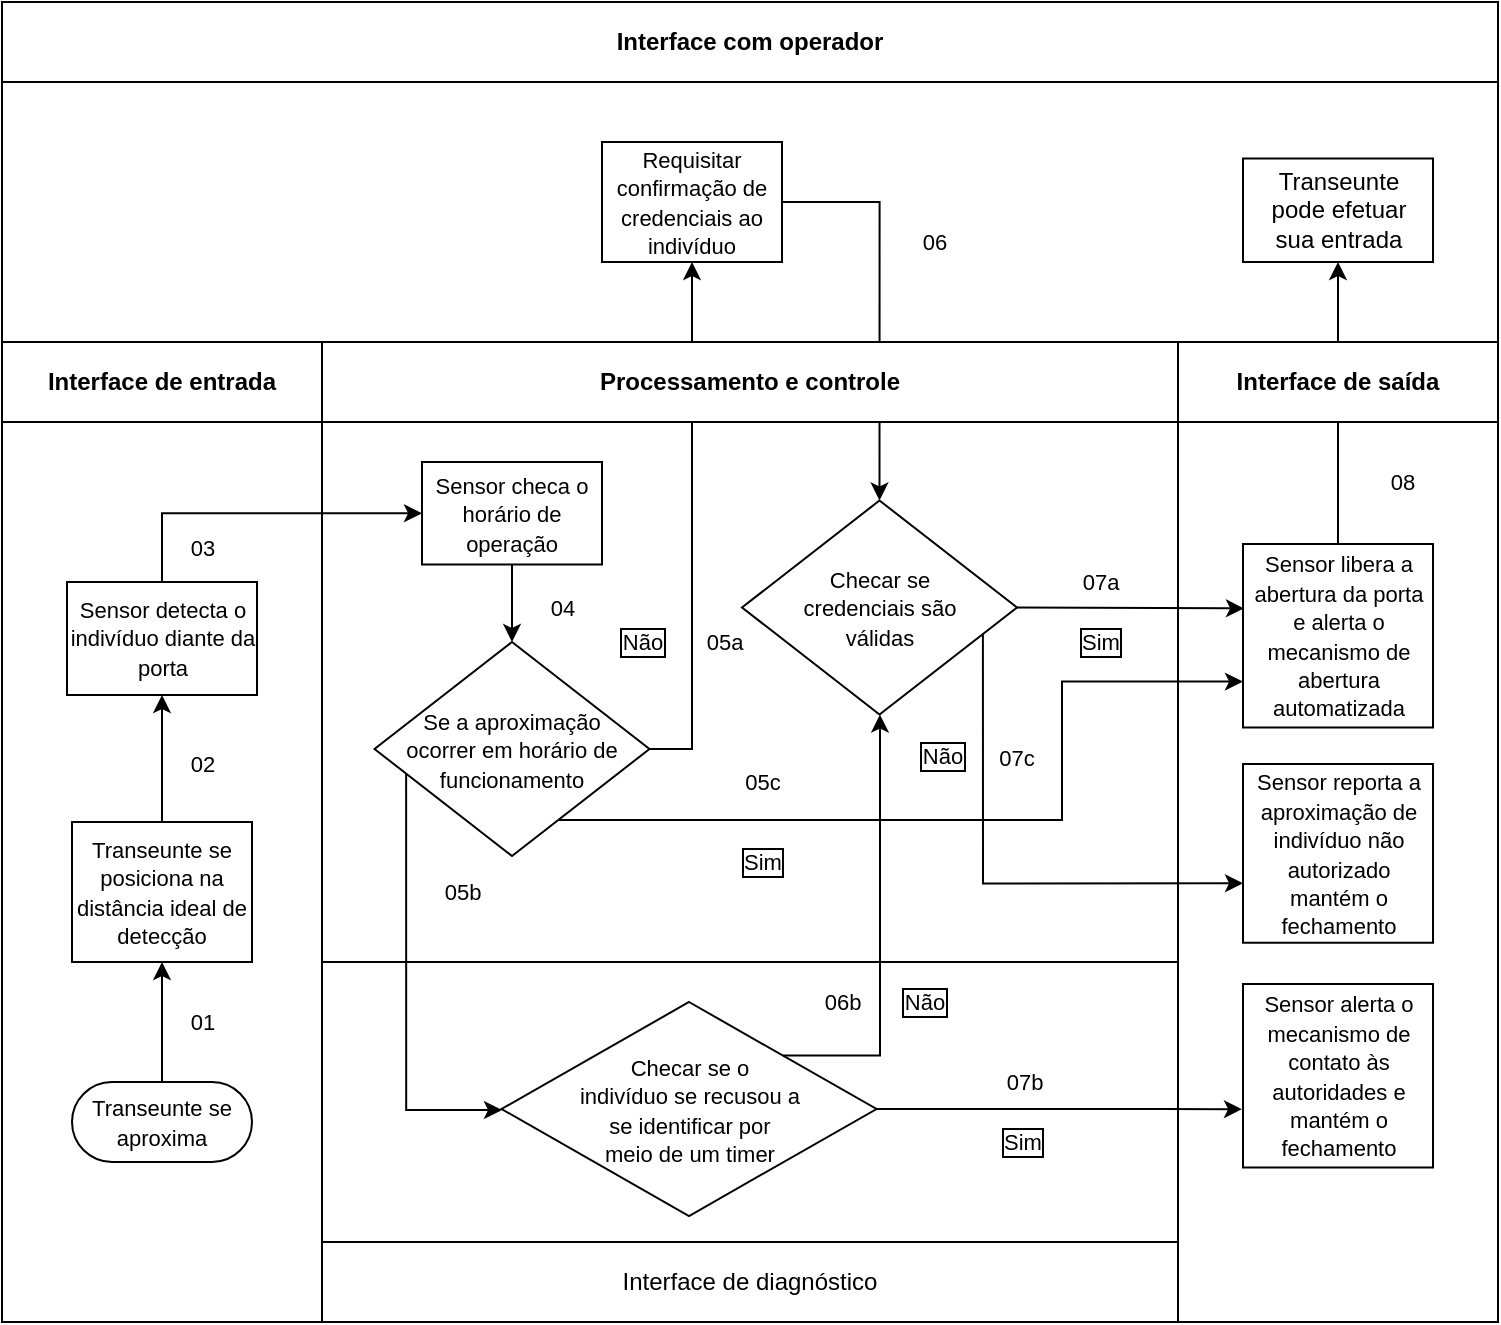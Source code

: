 <mxfile version="13.6.4" type="github" pages="2">
  <diagram id="kgpKYQtTHZ0yAKxKKP6v" name="Page-1">
    <mxGraphModel dx="-27" dy="938" grid="1" gridSize="10" guides="1" tooltips="1" connect="1" arrows="1" fold="1" page="1" pageScale="1" pageWidth="850" pageHeight="1100" math="0" shadow="0">
      <root>
        <mxCell id="0" />
        <mxCell id="1" parent="0" />
        <mxCell id="JGoEOjAj2-sULiIREY7c-90" value="&lt;div&gt;&lt;font style=&quot;font-size: 11px&quot;&gt;Checar se o &lt;br&gt;&lt;/font&gt;&lt;/div&gt;&lt;div&gt;&lt;font style=&quot;font-size: 11px&quot;&gt;indivíduo se recusou a &lt;br&gt;&lt;/font&gt;&lt;/div&gt;&lt;div&gt;&lt;font style=&quot;font-size: 11px&quot;&gt;se identificar por &lt;br&gt;&lt;/font&gt;&lt;/div&gt;&lt;div&gt;&lt;font style=&quot;font-size: 11px&quot;&gt;meio de um timer&lt;/font&gt;&lt;/div&gt;" style="rhombus;whiteSpace=wrap;html=1;" vertex="1" parent="1">
          <mxGeometry x="2000.77" y="720" width="187.5" height="107" as="geometry" />
        </mxCell>
        <mxCell id="JGoEOjAj2-sULiIREY7c-91" value="&lt;font style=&quot;font-size: 11px&quot;&gt;Sensor libera a abertura da porta e alerta o mecanismo de abertura automatizada&lt;/font&gt;" style="rounded=0;whiteSpace=wrap;html=1;" vertex="1" parent="1">
          <mxGeometry x="2371.5" y="491" width="95" height="91.75" as="geometry" />
        </mxCell>
        <mxCell id="JGoEOjAj2-sULiIREY7c-92" value="&lt;font style=&quot;font-size: 11px&quot;&gt;Sensor reporta a aproximação de indivíduo não autorizado mantém o fechamento&lt;br&gt;&lt;/font&gt;" style="rounded=0;whiteSpace=wrap;html=1;" vertex="1" parent="1">
          <mxGeometry x="2371.5" y="601" width="95" height="89.37" as="geometry" />
        </mxCell>
        <mxCell id="JGoEOjAj2-sULiIREY7c-93" value="&lt;font style=&quot;font-size: 11px&quot;&gt;Sensor alerta o mecanismo de contato às autoridades e mantém o fechamento&lt;/font&gt;" style="rounded=0;whiteSpace=wrap;html=1;" vertex="1" parent="1">
          <mxGeometry x="2371.5" y="711" width="95" height="91.75" as="geometry" />
        </mxCell>
        <mxCell id="JGoEOjAj2-sULiIREY7c-94" value="Interface com operador" style="swimlane;connectable=0;startSize=40;html=1;whiteSpace=wrap;collapsible=0;recursiveResize=0;expand=0;" vertex="1" parent="1">
          <mxGeometry x="1751" y="220" width="748" height="170" as="geometry" />
        </mxCell>
        <mxCell id="JGoEOjAj2-sULiIREY7c-95" value="&lt;font style=&quot;font-size: 11px&quot;&gt;Requisitar confirmação de credenciais ao indivíduo&lt;/font&gt;" style="rounded=0;whiteSpace=wrap;html=1;" vertex="1" parent="JGoEOjAj2-sULiIREY7c-94">
          <mxGeometry x="300" y="70" width="90" height="60" as="geometry" />
        </mxCell>
        <mxCell id="JGoEOjAj2-sULiIREY7c-96" value="&lt;div&gt;Transeunte&lt;/div&gt;&lt;div&gt; pode efetuar&lt;/div&gt;&lt;div&gt; sua entrada&lt;/div&gt;" style="rounded=0;whiteSpace=wrap;html=1;" vertex="1" parent="JGoEOjAj2-sULiIREY7c-94">
          <mxGeometry x="620.5" y="78.25" width="95" height="51.75" as="geometry" />
        </mxCell>
        <mxCell id="JGoEOjAj2-sULiIREY7c-97" value="Interface de entrada" style="swimlane;connectable=0;startSize=40;html=1;whiteSpace=wrap;collapsible=0;recursiveResize=0;expand=0;" vertex="1" parent="1">
          <mxGeometry x="1751" y="390" width="160" height="490" as="geometry" />
        </mxCell>
        <mxCell id="JGoEOjAj2-sULiIREY7c-98" style="edgeStyle=orthogonalEdgeStyle;rounded=0;orthogonalLoop=1;jettySize=auto;html=1;exitX=0.5;exitY=0;exitDx=0;exitDy=0;entryX=0.5;entryY=1;entryDx=0;entryDy=0;" edge="1" parent="JGoEOjAj2-sULiIREY7c-97" source="JGoEOjAj2-sULiIREY7c-100" target="JGoEOjAj2-sULiIREY7c-104">
          <mxGeometry relative="1" as="geometry" />
        </mxCell>
        <mxCell id="JGoEOjAj2-sULiIREY7c-99" value="01" style="edgeLabel;html=1;align=center;verticalAlign=middle;resizable=0;points=[];" vertex="1" connectable="0" parent="JGoEOjAj2-sULiIREY7c-98">
          <mxGeometry x="-0.326" y="1" relative="1" as="geometry">
            <mxPoint x="21" y="-10" as="offset" />
          </mxGeometry>
        </mxCell>
        <mxCell id="JGoEOjAj2-sULiIREY7c-100" value="&lt;font style=&quot;font-size: 11px&quot;&gt;Transeunte se aproxima&lt;/font&gt;" style="rounded=1;whiteSpace=wrap;html=1;arcSize=50;" vertex="1" parent="JGoEOjAj2-sULiIREY7c-97">
          <mxGeometry x="35" y="370" width="90" height="40" as="geometry" />
        </mxCell>
        <mxCell id="JGoEOjAj2-sULiIREY7c-101" value="&lt;font style=&quot;font-size: 11px&quot;&gt;Sensor detecta o indivíduo diante da porta&lt;/font&gt;" style="rounded=0;whiteSpace=wrap;html=1;" vertex="1" parent="JGoEOjAj2-sULiIREY7c-97">
          <mxGeometry x="32.5" y="120" width="95" height="56.5" as="geometry" />
        </mxCell>
        <mxCell id="JGoEOjAj2-sULiIREY7c-102" style="edgeStyle=orthogonalEdgeStyle;rounded=0;orthogonalLoop=1;jettySize=auto;html=1;exitX=0.5;exitY=0;exitDx=0;exitDy=0;entryX=0.5;entryY=1;entryDx=0;entryDy=0;" edge="1" parent="JGoEOjAj2-sULiIREY7c-97" source="JGoEOjAj2-sULiIREY7c-104" target="JGoEOjAj2-sULiIREY7c-101">
          <mxGeometry relative="1" as="geometry" />
        </mxCell>
        <mxCell id="JGoEOjAj2-sULiIREY7c-103" value="&lt;div&gt;02&lt;/div&gt;" style="edgeLabel;html=1;align=center;verticalAlign=middle;resizable=0;points=[];" vertex="1" connectable="0" parent="JGoEOjAj2-sULiIREY7c-102">
          <mxGeometry x="-0.171" y="-1" relative="1" as="geometry">
            <mxPoint x="19" y="-2.66" as="offset" />
          </mxGeometry>
        </mxCell>
        <mxCell id="JGoEOjAj2-sULiIREY7c-104" value="&lt;font style=&quot;font-size: 11px&quot;&gt;Transeunte se posiciona na distância ideal de detecção&lt;/font&gt;" style="rounded=0;whiteSpace=wrap;html=1;" vertex="1" parent="JGoEOjAj2-sULiIREY7c-97">
          <mxGeometry x="35" y="240" width="90" height="70" as="geometry" />
        </mxCell>
        <mxCell id="JGoEOjAj2-sULiIREY7c-105" value="Interface de diagnóstico" style="rounded=0;whiteSpace=wrap;html=1;" vertex="1" parent="1">
          <mxGeometry x="1911" y="840" width="428" height="40" as="geometry" />
        </mxCell>
        <mxCell id="JGoEOjAj2-sULiIREY7c-106" style="edgeStyle=orthogonalEdgeStyle;rounded=0;orthogonalLoop=1;jettySize=auto;html=1;entryX=0.5;entryY=1;entryDx=0;entryDy=0;exitX=1;exitY=0.5;exitDx=0;exitDy=0;" edge="1" parent="1" source="JGoEOjAj2-sULiIREY7c-114" target="JGoEOjAj2-sULiIREY7c-95">
          <mxGeometry relative="1" as="geometry">
            <Array as="points">
              <mxPoint x="2096" y="593" />
            </Array>
          </mxGeometry>
        </mxCell>
        <mxCell id="JGoEOjAj2-sULiIREY7c-107" value="Não" style="edgeLabel;html=1;align=center;verticalAlign=middle;resizable=0;points=[];labelBorderColor=#000000;" vertex="1" connectable="0" parent="JGoEOjAj2-sULiIREY7c-106">
          <mxGeometry x="-0.758" relative="1" as="geometry">
            <mxPoint x="-25.03" y="-42.57" as="offset" />
          </mxGeometry>
        </mxCell>
        <mxCell id="JGoEOjAj2-sULiIREY7c-108" value="05a" style="edgeLabel;html=1;align=center;verticalAlign=middle;resizable=0;points=[];" vertex="1" connectable="0" parent="JGoEOjAj2-sULiIREY7c-106">
          <mxGeometry x="-0.909" relative="1" as="geometry">
            <mxPoint x="25.34" y="-53.49" as="offset" />
          </mxGeometry>
        </mxCell>
        <mxCell id="JGoEOjAj2-sULiIREY7c-109" value="" style="swimlane;connectable=0;startSize=0;html=1;whiteSpace=wrap;collapsible=0;recursiveResize=0;expand=0;" vertex="1" parent="1">
          <mxGeometry x="1911" y="700" width="428" height="140" as="geometry" />
        </mxCell>
        <mxCell id="JGoEOjAj2-sULiIREY7c-110" style="edgeStyle=orthogonalEdgeStyle;rounded=0;orthogonalLoop=1;jettySize=auto;html=1;entryX=0.5;entryY=0;entryDx=0;entryDy=0;exitX=1;exitY=0.5;exitDx=0;exitDy=0;" edge="1" parent="1" source="JGoEOjAj2-sULiIREY7c-95" target="JGoEOjAj2-sULiIREY7c-113">
          <mxGeometry relative="1" as="geometry">
            <Array as="points">
              <mxPoint x="2190" y="320" />
            </Array>
          </mxGeometry>
        </mxCell>
        <mxCell id="JGoEOjAj2-sULiIREY7c-111" value="06" style="edgeLabel;html=1;align=center;verticalAlign=middle;resizable=0;points=[];" vertex="1" connectable="0" parent="JGoEOjAj2-sULiIREY7c-110">
          <mxGeometry x="-0.244" y="1" relative="1" as="geometry">
            <mxPoint x="25.75" y="-5.96" as="offset" />
          </mxGeometry>
        </mxCell>
        <mxCell id="JGoEOjAj2-sULiIREY7c-112" value="Processamento e controle" style="swimlane;connectable=0;startSize=40;html=1;whiteSpace=wrap;collapsible=0;recursiveResize=0;expand=0;" vertex="1" parent="1">
          <mxGeometry x="1911" y="390" width="428" height="310" as="geometry" />
        </mxCell>
        <mxCell id="JGoEOjAj2-sULiIREY7c-113" value="&lt;div&gt;&lt;font style=&quot;font-size: 11px&quot;&gt;Checar se &lt;br&gt;&lt;/font&gt;&lt;/div&gt;&lt;div&gt;&lt;font style=&quot;font-size: 11px&quot;&gt;credenciais são &lt;br&gt;&lt;/font&gt;&lt;/div&gt;&lt;div&gt;&lt;font style=&quot;font-size: 11px&quot;&gt;válidas&lt;/font&gt;&lt;/div&gt;" style="rhombus;whiteSpace=wrap;html=1;" vertex="1" parent="JGoEOjAj2-sULiIREY7c-112">
          <mxGeometry x="210" y="79.25" width="137.5" height="107" as="geometry" />
        </mxCell>
        <mxCell id="JGoEOjAj2-sULiIREY7c-114" value="&lt;div&gt;&lt;font style=&quot;font-size: 11px&quot;&gt;Se a aproximação &lt;br&gt;&lt;/font&gt;&lt;/div&gt;&lt;div&gt;&lt;font style=&quot;font-size: 11px&quot;&gt;ocorrer em horário de funcionamento&lt;/font&gt;&lt;/div&gt;" style="rhombus;whiteSpace=wrap;html=1;" vertex="1" parent="JGoEOjAj2-sULiIREY7c-112">
          <mxGeometry x="26.25" y="150" width="137.5" height="107" as="geometry" />
        </mxCell>
        <mxCell id="JGoEOjAj2-sULiIREY7c-115" value="Não" style="edgeStyle=orthogonalEdgeStyle;rounded=0;orthogonalLoop=1;jettySize=auto;html=1;exitX=0.876;exitY=0.627;exitDx=0;exitDy=0;entryX=-0.003;entryY=0.582;entryDx=0;entryDy=0;entryPerimeter=0;labelBorderColor=#000000;exitPerimeter=0;" edge="1" parent="JGoEOjAj2-sULiIREY7c-112" source="JGoEOjAj2-sULiIREY7c-113">
          <mxGeometry x="-0.521" y="-20" relative="1" as="geometry">
            <mxPoint x="330.45" y="150.001" as="sourcePoint" />
            <mxPoint x="460.505" y="270.653" as="targetPoint" />
            <Array as="points">
              <mxPoint x="330" y="271" />
            </Array>
            <mxPoint as="offset" />
          </mxGeometry>
        </mxCell>
        <mxCell id="JGoEOjAj2-sULiIREY7c-116" value="07c" style="edgeLabel;html=1;align=center;verticalAlign=middle;resizable=0;points=[];" vertex="1" connectable="0" parent="JGoEOjAj2-sULiIREY7c-115">
          <mxGeometry x="0.297" y="1" relative="1" as="geometry">
            <mxPoint x="-24.84" y="-62.09" as="offset" />
          </mxGeometry>
        </mxCell>
        <mxCell id="JGoEOjAj2-sULiIREY7c-117" value="&lt;font style=&quot;font-size: 11px&quot;&gt;Sensor checa o horário de operação&lt;/font&gt;" style="rounded=0;whiteSpace=wrap;html=1;" vertex="1" parent="JGoEOjAj2-sULiIREY7c-112">
          <mxGeometry x="50" y="60" width="90" height="51.25" as="geometry" />
        </mxCell>
        <mxCell id="JGoEOjAj2-sULiIREY7c-118" style="edgeStyle=orthogonalEdgeStyle;rounded=0;orthogonalLoop=1;jettySize=auto;html=1;exitX=0.5;exitY=1;exitDx=0;exitDy=0;entryX=0.5;entryY=0;entryDx=0;entryDy=0;" edge="1" parent="JGoEOjAj2-sULiIREY7c-112" source="JGoEOjAj2-sULiIREY7c-117" target="JGoEOjAj2-sULiIREY7c-114">
          <mxGeometry relative="1" as="geometry">
            <mxPoint x="95" y="121.0" as="targetPoint" />
          </mxGeometry>
        </mxCell>
        <mxCell id="JGoEOjAj2-sULiIREY7c-119" value="04" style="edgeLabel;html=1;align=center;verticalAlign=middle;resizable=0;points=[];" vertex="1" connectable="0" parent="JGoEOjAj2-sULiIREY7c-118">
          <mxGeometry x="-0.567" relative="1" as="geometry">
            <mxPoint x="25" y="12.56" as="offset" />
          </mxGeometry>
        </mxCell>
        <mxCell id="JGoEOjAj2-sULiIREY7c-120" style="edgeStyle=orthogonalEdgeStyle;rounded=0;orthogonalLoop=1;jettySize=auto;html=1;exitX=1;exitY=0.5;exitDx=0;exitDy=0;entryX=0.005;entryY=0.351;entryDx=0;entryDy=0;entryPerimeter=0;" edge="1" parent="1" source="JGoEOjAj2-sULiIREY7c-113" target="JGoEOjAj2-sULiIREY7c-91">
          <mxGeometry relative="1" as="geometry">
            <mxPoint x="2372" y="520" as="targetPoint" />
            <Array as="points">
              <mxPoint x="2372" y="523" />
            </Array>
          </mxGeometry>
        </mxCell>
        <mxCell id="JGoEOjAj2-sULiIREY7c-121" value="Sim" style="edgeLabel;html=1;align=center;verticalAlign=middle;resizable=0;points=[];labelBorderColor=#000000;" vertex="1" connectable="0" parent="JGoEOjAj2-sULiIREY7c-120">
          <mxGeometry x="-0.231" y="1" relative="1" as="geometry">
            <mxPoint x="-2.23" y="18.04" as="offset" />
          </mxGeometry>
        </mxCell>
        <mxCell id="JGoEOjAj2-sULiIREY7c-139" value="07a" style="edgeLabel;html=1;align=center;verticalAlign=middle;resizable=0;points=[];" vertex="1" connectable="0" parent="JGoEOjAj2-sULiIREY7c-120">
          <mxGeometry x="-0.226" relative="1" as="geometry">
            <mxPoint x="-2.47" y="-12.93" as="offset" />
          </mxGeometry>
        </mxCell>
        <mxCell id="JGoEOjAj2-sULiIREY7c-123" style="edgeStyle=orthogonalEdgeStyle;rounded=0;orthogonalLoop=1;jettySize=auto;html=1;exitX=0.115;exitY=0.615;exitDx=0;exitDy=0;exitPerimeter=0;" edge="1" parent="1" source="JGoEOjAj2-sULiIREY7c-114">
          <mxGeometry relative="1" as="geometry">
            <Array as="points">
              <mxPoint x="1953" y="774" />
              <mxPoint x="2001" y="774" />
            </Array>
            <mxPoint x="2001.0" y="774" as="targetPoint" />
          </mxGeometry>
        </mxCell>
        <mxCell id="JGoEOjAj2-sULiIREY7c-124" value="05b" style="edgeLabel;html=1;align=center;verticalAlign=middle;resizable=0;points=[];" vertex="1" connectable="0" parent="JGoEOjAj2-sULiIREY7c-123">
          <mxGeometry x="0.202" relative="1" as="geometry">
            <mxPoint x="27.89" y="-70.56" as="offset" />
          </mxGeometry>
        </mxCell>
        <mxCell id="JGoEOjAj2-sULiIREY7c-125" style="edgeStyle=orthogonalEdgeStyle;rounded=0;orthogonalLoop=1;jettySize=auto;html=1;entryX=0;entryY=0.75;entryDx=0;entryDy=0;exitX=0.669;exitY=0.832;exitDx=0;exitDy=0;exitPerimeter=0;" edge="1" parent="1" source="JGoEOjAj2-sULiIREY7c-114" target="JGoEOjAj2-sULiIREY7c-91">
          <mxGeometry relative="1" as="geometry">
            <Array as="points">
              <mxPoint x="2281" y="629" />
              <mxPoint x="2281" y="560" />
            </Array>
            <mxPoint x="2011" y="600" as="sourcePoint" />
          </mxGeometry>
        </mxCell>
        <mxCell id="JGoEOjAj2-sULiIREY7c-126" value="Sim" style="edgeLabel;html=1;align=center;verticalAlign=middle;resizable=0;points=[];labelBorderColor=#000000;" vertex="1" connectable="0" parent="JGoEOjAj2-sULiIREY7c-125">
          <mxGeometry x="-0.952" relative="1" as="geometry">
            <mxPoint x="92.01" y="20.48" as="offset" />
          </mxGeometry>
        </mxCell>
        <mxCell id="JGoEOjAj2-sULiIREY7c-127" value="05c" style="edgeLabel;html=1;align=center;verticalAlign=middle;resizable=0;points=[];" vertex="1" connectable="0" parent="JGoEOjAj2-sULiIREY7c-125">
          <mxGeometry x="-0.342" relative="1" as="geometry">
            <mxPoint x="-33.69" y="-19.5" as="offset" />
          </mxGeometry>
        </mxCell>
        <mxCell id="JGoEOjAj2-sULiIREY7c-128" style="edgeStyle=orthogonalEdgeStyle;rounded=0;orthogonalLoop=1;jettySize=auto;html=1;entryX=0.5;entryY=1;entryDx=0;entryDy=0;" edge="1" parent="1" source="JGoEOjAj2-sULiIREY7c-91" target="JGoEOjAj2-sULiIREY7c-96">
          <mxGeometry relative="1" as="geometry" />
        </mxCell>
        <mxCell id="JGoEOjAj2-sULiIREY7c-129" value="08" style="edgeLabel;html=1;align=center;verticalAlign=middle;resizable=0;points=[];" vertex="1" connectable="0" parent="JGoEOjAj2-sULiIREY7c-128">
          <mxGeometry x="-0.248" relative="1" as="geometry">
            <mxPoint x="32" y="21.86" as="offset" />
          </mxGeometry>
        </mxCell>
        <mxCell id="JGoEOjAj2-sULiIREY7c-130" style="edgeStyle=orthogonalEdgeStyle;rounded=0;orthogonalLoop=1;jettySize=auto;html=1;exitX=1;exitY=0.5;exitDx=0;exitDy=0;" edge="1" parent="1" source="JGoEOjAj2-sULiIREY7c-90">
          <mxGeometry relative="1" as="geometry">
            <mxPoint x="2371.0" y="773.592" as="targetPoint" />
            <Array as="points">
              <mxPoint x="2331" y="774" />
              <mxPoint x="2331" y="774" />
            </Array>
          </mxGeometry>
        </mxCell>
        <mxCell id="JGoEOjAj2-sULiIREY7c-131" value="&lt;div&gt;07b&lt;/div&gt;" style="edgeLabel;html=1;align=center;verticalAlign=middle;resizable=0;points=[];" vertex="1" connectable="0" parent="JGoEOjAj2-sULiIREY7c-130">
          <mxGeometry x="0.001" y="-18" relative="1" as="geometry">
            <mxPoint x="-18" y="-31.6" as="offset" />
          </mxGeometry>
        </mxCell>
        <mxCell id="JGoEOjAj2-sULiIREY7c-132" value="&lt;div&gt;Sim&lt;/div&gt;" style="edgeLabel;html=1;align=center;verticalAlign=middle;resizable=0;points=[];labelBorderColor=#000000;" vertex="1" connectable="0" parent="JGoEOjAj2-sULiIREY7c-130">
          <mxGeometry x="0.046" y="-1" relative="1" as="geometry">
            <mxPoint x="-22.93" y="15.41" as="offset" />
          </mxGeometry>
        </mxCell>
        <mxCell id="JGoEOjAj2-sULiIREY7c-133" style="edgeStyle=orthogonalEdgeStyle;rounded=0;orthogonalLoop=1;jettySize=auto;html=1;exitX=1;exitY=0;exitDx=0;exitDy=0;entryX=0.5;entryY=1;entryDx=0;entryDy=0;" edge="1" parent="1" source="JGoEOjAj2-sULiIREY7c-90" target="JGoEOjAj2-sULiIREY7c-113">
          <mxGeometry relative="1" as="geometry">
            <Array as="points">
              <mxPoint x="2190" y="747" />
              <mxPoint x="2190" y="576" />
            </Array>
          </mxGeometry>
        </mxCell>
        <mxCell id="JGoEOjAj2-sULiIREY7c-134" value="Não" style="edgeLabel;html=1;align=center;verticalAlign=middle;resizable=0;points=[];labelBorderColor=#000000;" vertex="1" connectable="0" parent="JGoEOjAj2-sULiIREY7c-133">
          <mxGeometry x="-0.572" y="21" relative="1" as="geometry">
            <mxPoint x="22.91" y="-5.82" as="offset" />
          </mxGeometry>
        </mxCell>
        <mxCell id="JGoEOjAj2-sULiIREY7c-135" value="06b" style="edgeLabel;html=1;align=center;verticalAlign=middle;resizable=0;points=[];" vertex="1" connectable="0" parent="JGoEOjAj2-sULiIREY7c-133">
          <mxGeometry x="-0.561" y="24" relative="1" as="geometry">
            <mxPoint x="-18.52" y="-2.81" as="offset" />
          </mxGeometry>
        </mxCell>
        <mxCell id="JGoEOjAj2-sULiIREY7c-136" value="Interface de saída" style="swimlane;connectable=0;startSize=40;html=1;whiteSpace=wrap;collapsible=0;recursiveResize=0;expand=0;" vertex="1" parent="1">
          <mxGeometry x="2339" y="390" width="160" height="490" as="geometry" />
        </mxCell>
        <mxCell id="JGoEOjAj2-sULiIREY7c-137" style="edgeStyle=orthogonalEdgeStyle;rounded=0;orthogonalLoop=1;jettySize=auto;html=1;exitX=0.5;exitY=0;exitDx=0;exitDy=0;entryX=0;entryY=0.5;entryDx=0;entryDy=0;" edge="1" parent="1" source="JGoEOjAj2-sULiIREY7c-101" target="JGoEOjAj2-sULiIREY7c-117">
          <mxGeometry relative="1" as="geometry" />
        </mxCell>
        <mxCell id="JGoEOjAj2-sULiIREY7c-138" value="&lt;div&gt;03&lt;/div&gt;" style="edgeLabel;html=1;align=center;verticalAlign=middle;resizable=0;points=[];" vertex="1" connectable="0" parent="JGoEOjAj2-sULiIREY7c-137">
          <mxGeometry x="-0.665" y="-1" relative="1" as="geometry">
            <mxPoint x="19" y="10.27" as="offset" />
          </mxGeometry>
        </mxCell>
      </root>
    </mxGraphModel>
  </diagram>
  <diagram id="gGpDCwHFUMZcX18eCRBz" name="Page-2">
    <mxGraphModel dx="595" dy="797" grid="1" gridSize="10" guides="1" tooltips="1" connect="1" arrows="1" fold="1" page="1" pageScale="1" pageWidth="827" pageHeight="1169" math="0" shadow="0">
      <root>
        <mxCell id="P6EH_GBc_piib1WFwspZ-0" />
        <mxCell id="P6EH_GBc_piib1WFwspZ-1" parent="P6EH_GBc_piib1WFwspZ-0" />
        <mxCell id="P6EH_GBc_piib1WFwspZ-6" value="Interface com operador" style="swimlane;connectable=0;startSize=40;html=1;whiteSpace=wrap;collapsible=0;recursiveResize=0;expand=0;" vertex="1" parent="P6EH_GBc_piib1WFwspZ-1">
          <mxGeometry x="867" y="255" width="748" height="170" as="geometry" />
        </mxCell>
        <mxCell id="P6EH_GBc_piib1WFwspZ-9" value="Interface de entrada" style="swimlane;connectable=0;startSize=40;html=1;whiteSpace=wrap;collapsible=0;recursiveResize=0;expand=0;" vertex="1" parent="P6EH_GBc_piib1WFwspZ-1">
          <mxGeometry x="867" y="425" width="160" height="325" as="geometry" />
        </mxCell>
        <mxCell id="P6EH_GBc_piib1WFwspZ-17" value="Interface de diagnóstico" style="rounded=0;whiteSpace=wrap;html=1;" vertex="1" parent="P6EH_GBc_piib1WFwspZ-1">
          <mxGeometry x="1027" y="710" width="428" height="40" as="geometry" />
        </mxCell>
        <mxCell id="P6EH_GBc_piib1WFwspZ-21" value="" style="swimlane;connectable=0;startSize=0;html=1;whiteSpace=wrap;collapsible=0;recursiveResize=0;expand=0;" vertex="1" parent="P6EH_GBc_piib1WFwspZ-1">
          <mxGeometry x="1027" y="610" width="428" height="100" as="geometry" />
        </mxCell>
        <mxCell id="lqvRrt9pNwsdP-tVq-Va-10" style="edgeStyle=orthogonalEdgeStyle;rounded=0;orthogonalLoop=1;jettySize=auto;html=1;exitX=1;exitY=0.5;exitDx=0;exitDy=0;entryX=0;entryY=0.5;entryDx=0;entryDy=0;" edge="1" parent="P6EH_GBc_piib1WFwspZ-1" source="Jl51rHEwBhBtDl0W0kBK-1" target="lqvRrt9pNwsdP-tVq-Va-0">
          <mxGeometry relative="1" as="geometry">
            <mxPoint x="1160" y="520.345" as="targetPoint" />
          </mxGeometry>
        </mxCell>
        <mxCell id="Jl51rHEwBhBtDl0W0kBK-1" value="Transeunte" style="rounded=0;whiteSpace=wrap;html=1;shadow=1;" vertex="1" parent="P6EH_GBc_piib1WFwspZ-1">
          <mxGeometry x="905.5" y="490" width="83" height="60" as="geometry" />
        </mxCell>
        <mxCell id="lqvRrt9pNwsdP-tVq-Va-9" style="edgeStyle=orthogonalEdgeStyle;rounded=0;orthogonalLoop=1;jettySize=auto;html=1;exitX=1;exitY=0.5;exitDx=0;exitDy=0;entryX=0;entryY=0.5;entryDx=0;entryDy=0;" edge="1" parent="P6EH_GBc_piib1WFwspZ-1" source="Jl51rHEwBhBtDl0W0kBK-2" target="lqvRrt9pNwsdP-tVq-Va-0">
          <mxGeometry relative="1" as="geometry">
            <mxPoint x="1160" y="520" as="targetPoint" />
            <Array as="points">
              <mxPoint x="1010" y="680" />
              <mxPoint x="1010" y="520" />
            </Array>
          </mxGeometry>
        </mxCell>
        <mxCell id="Jl51rHEwBhBtDl0W0kBK-2" value="Sensor" style="rounded=0;whiteSpace=wrap;html=1;shadow=1;" vertex="1" parent="P6EH_GBc_piib1WFwspZ-1">
          <mxGeometry x="905.5" y="650" width="83" height="60" as="geometry" />
        </mxCell>
        <mxCell id="lqvRrt9pNwsdP-tVq-Va-12" style="edgeStyle=orthogonalEdgeStyle;rounded=0;orthogonalLoop=1;jettySize=auto;html=1;exitX=0.25;exitY=1;exitDx=0;exitDy=0;entryX=0.182;entryY=-0.008;entryDx=0;entryDy=0;entryPerimeter=0;" edge="1" parent="P6EH_GBc_piib1WFwspZ-1" source="lqvRrt9pNwsdP-tVq-Va-0" target="lqvRrt9pNwsdP-tVq-Va-2">
          <mxGeometry relative="1" as="geometry" />
        </mxCell>
        <mxCell id="lqvRrt9pNwsdP-tVq-Va-13" style="edgeStyle=orthogonalEdgeStyle;rounded=0;orthogonalLoop=1;jettySize=auto;html=1;entryX=0.75;entryY=1;entryDx=0;entryDy=0;exitX=0.811;exitY=0.004;exitDx=0;exitDy=0;exitPerimeter=0;" edge="1" parent="P6EH_GBc_piib1WFwspZ-1" source="lqvRrt9pNwsdP-tVq-Va-2" target="lqvRrt9pNwsdP-tVq-Va-0">
          <mxGeometry relative="1" as="geometry">
            <mxPoint x="1278" y="620" as="sourcePoint" />
            <Array as="points">
              <mxPoint x="1278" y="600" />
            </Array>
          </mxGeometry>
        </mxCell>
        <mxCell id="lqvRrt9pNwsdP-tVq-Va-14" style="edgeStyle=orthogonalEdgeStyle;rounded=0;orthogonalLoop=1;jettySize=auto;html=1;exitX=0.25;exitY=0;exitDx=0;exitDy=0;entryX=0.5;entryY=1;entryDx=0;entryDy=0;" edge="1" parent="P6EH_GBc_piib1WFwspZ-1" source="lqvRrt9pNwsdP-tVq-Va-0" target="lqvRrt9pNwsdP-tVq-Va-7">
          <mxGeometry relative="1" as="geometry">
            <Array as="points">
              <mxPoint x="1203" y="450" />
              <mxPoint x="1121" y="450" />
            </Array>
          </mxGeometry>
        </mxCell>
        <mxCell id="lqvRrt9pNwsdP-tVq-Va-16" style="edgeStyle=orthogonalEdgeStyle;rounded=0;orthogonalLoop=1;jettySize=auto;html=1;exitX=1;exitY=0.5;exitDx=0;exitDy=0;entryX=0;entryY=0.5;entryDx=0;entryDy=0;" edge="1" parent="P6EH_GBc_piib1WFwspZ-1" source="lqvRrt9pNwsdP-tVq-Va-0" target="lqvRrt9pNwsdP-tVq-Va-5">
          <mxGeometry relative="1" as="geometry" />
        </mxCell>
        <mxCell id="6QUPZqvnCom-4IuBTUoO-1" style="edgeStyle=orthogonalEdgeStyle;rounded=0;orthogonalLoop=1;jettySize=auto;html=1;exitX=0.93;exitY=0.999;exitDx=0;exitDy=0;entryX=0.5;entryY=0;entryDx=0;entryDy=0;exitPerimeter=0;" edge="1" parent="P6EH_GBc_piib1WFwspZ-1" source="lqvRrt9pNwsdP-tVq-Va-0" target="lqvRrt9pNwsdP-tVq-Va-4">
          <mxGeometry relative="1" as="geometry">
            <Array as="points">
              <mxPoint x="1316" y="560" />
              <mxPoint x="1535" y="560" />
            </Array>
          </mxGeometry>
        </mxCell>
        <mxCell id="lqvRrt9pNwsdP-tVq-Va-0" value="&lt;div&gt;Sistema de checagem &lt;br&gt;&lt;/div&gt;&lt;div&gt;de permissões e encaminhamento de operações&lt;/div&gt;" style="rounded=1;whiteSpace=wrap;html=1;shadow=1;" vertex="1" parent="P6EH_GBc_piib1WFwspZ-1">
          <mxGeometry x="1165" y="480" width="151" height="80" as="geometry" />
        </mxCell>
        <mxCell id="6QUPZqvnCom-4IuBTUoO-0" style="edgeStyle=orthogonalEdgeStyle;rounded=0;orthogonalLoop=1;jettySize=auto;html=1;exitX=1;exitY=0.5;exitDx=0;exitDy=0;entryX=0;entryY=0.5;entryDx=0;entryDy=0;" edge="1" parent="P6EH_GBc_piib1WFwspZ-1" source="lqvRrt9pNwsdP-tVq-Va-2" target="lqvRrt9pNwsdP-tVq-Va-6">
          <mxGeometry relative="1" as="geometry">
            <Array as="points">
              <mxPoint x="1380" y="660" />
              <mxPoint x="1380" y="700" />
            </Array>
          </mxGeometry>
        </mxCell>
        <mxCell id="lqvRrt9pNwsdP-tVq-Va-2" value="Checagem de ameaças" style="rounded=0;whiteSpace=wrap;html=1;shadow=1;" vertex="1" parent="P6EH_GBc_piib1WFwspZ-1">
          <mxGeometry x="1181" y="630" width="120" height="60" as="geometry" />
        </mxCell>
        <mxCell id="lqvRrt9pNwsdP-tVq-Va-4" value="Manter fechado e reportar" style="rounded=0;whiteSpace=wrap;html=1;shadow=1;" vertex="1" parent="P6EH_GBc_piib1WFwspZ-1">
          <mxGeometry x="1475" y="584.5" width="120" height="60" as="geometry" />
        </mxCell>
        <mxCell id="6QUPZqvnCom-4IuBTUoO-2" style="edgeStyle=orthogonalEdgeStyle;rounded=0;orthogonalLoop=1;jettySize=auto;html=1;exitX=0.5;exitY=0;exitDx=0;exitDy=0;entryX=1;entryY=0.5;entryDx=0;entryDy=0;" edge="1" parent="P6EH_GBc_piib1WFwspZ-1" source="lqvRrt9pNwsdP-tVq-Va-5" target="lqvRrt9pNwsdP-tVq-Va-8">
          <mxGeometry relative="1" as="geometry" />
        </mxCell>
        <mxCell id="lqvRrt9pNwsdP-tVq-Va-5" value="Permitir a entrada" style="rounded=0;whiteSpace=wrap;html=1;shadow=1;" vertex="1" parent="P6EH_GBc_piib1WFwspZ-1">
          <mxGeometry x="1475" y="490" width="120" height="60" as="geometry" />
        </mxCell>
        <mxCell id="lqvRrt9pNwsdP-tVq-Va-6" value="Manter fechado e contatar a segurança" style="rounded=0;whiteSpace=wrap;html=1;shadow=1;" vertex="1" parent="P6EH_GBc_piib1WFwspZ-1">
          <mxGeometry x="1475" y="670" width="120" height="60" as="geometry" />
        </mxCell>
        <mxCell id="lqvRrt9pNwsdP-tVq-Va-15" style="edgeStyle=orthogonalEdgeStyle;rounded=0;orthogonalLoop=1;jettySize=auto;html=1;exitX=1;exitY=0.5;exitDx=0;exitDy=0;entryX=0.5;entryY=0;entryDx=0;entryDy=0;" edge="1" parent="P6EH_GBc_piib1WFwspZ-1" source="lqvRrt9pNwsdP-tVq-Va-7" target="lqvRrt9pNwsdP-tVq-Va-0">
          <mxGeometry relative="1" as="geometry" />
        </mxCell>
        <mxCell id="lqvRrt9pNwsdP-tVq-Va-7" value="Indivíduo fornece documentação de identificação" style="rounded=0;whiteSpace=wrap;html=1;shadow=1;" vertex="1" parent="P6EH_GBc_piib1WFwspZ-1">
          <mxGeometry x="1061" y="330" width="120" height="60" as="geometry" />
        </mxCell>
        <mxCell id="lqvRrt9pNwsdP-tVq-Va-8" value="&lt;div&gt;Indivíduo atravessa&lt;/div&gt;&lt;div&gt; a portaria&lt;/div&gt;" style="rounded=0;whiteSpace=wrap;html=1;shadow=1;" vertex="1" parent="P6EH_GBc_piib1WFwspZ-1">
          <mxGeometry x="1301" y="330" width="120" height="60" as="geometry" />
        </mxCell>
        <mxCell id="P6EH_GBc_piib1WFwspZ-48" value="Interface de saída" style="swimlane;connectable=0;startSize=40;html=1;whiteSpace=wrap;collapsible=0;recursiveResize=0;expand=0;" vertex="1" parent="P6EH_GBc_piib1WFwspZ-1">
          <mxGeometry x="1455" y="425" width="160" height="325" as="geometry" />
        </mxCell>
      </root>
    </mxGraphModel>
  </diagram>
</mxfile>
